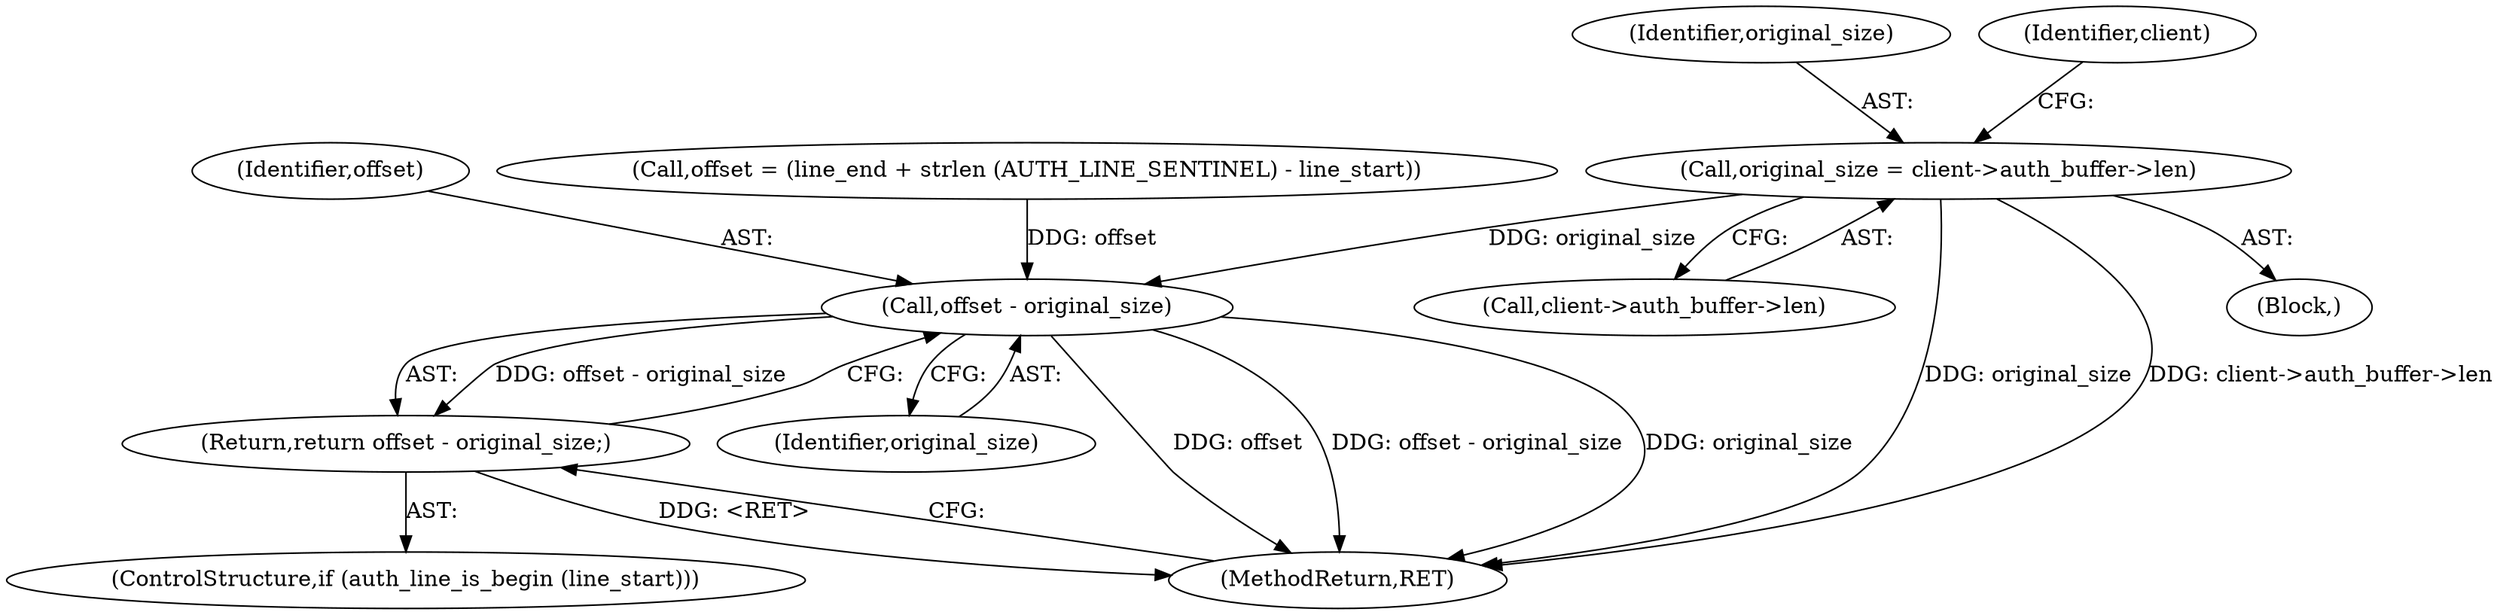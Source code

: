 digraph "0_flatpak_52346bf187b5a7f1c0fe9075b328b7ad6abe78f6@pointer" {
"1000114" [label="(Call,original_size = client->auth_buffer->len)"];
"1000189" [label="(Call,offset - original_size)"];
"1000188" [label="(Return,return offset - original_size;)"];
"1000116" [label="(Call,client->auth_buffer->len)"];
"1000190" [label="(Identifier,offset)"];
"1000166" [label="(Call,offset = (line_end + strlen (AUTH_LINE_SENTINEL) - line_start))"];
"1000115" [label="(Identifier,original_size)"];
"1000189" [label="(Call,offset - original_size)"];
"1000114" [label="(Call,original_size = client->auth_buffer->len)"];
"1000188" [label="(Return,return offset - original_size;)"];
"1000191" [label="(Identifier,original_size)"];
"1000185" [label="(ControlStructure,if (auth_line_is_begin (line_start)))"];
"1000214" [label="(MethodReturn,RET)"];
"1000108" [label="(Block,)"];
"1000123" [label="(Identifier,client)"];
"1000114" -> "1000108"  [label="AST: "];
"1000114" -> "1000116"  [label="CFG: "];
"1000115" -> "1000114"  [label="AST: "];
"1000116" -> "1000114"  [label="AST: "];
"1000123" -> "1000114"  [label="CFG: "];
"1000114" -> "1000214"  [label="DDG: original_size"];
"1000114" -> "1000214"  [label="DDG: client->auth_buffer->len"];
"1000114" -> "1000189"  [label="DDG: original_size"];
"1000189" -> "1000188"  [label="AST: "];
"1000189" -> "1000191"  [label="CFG: "];
"1000190" -> "1000189"  [label="AST: "];
"1000191" -> "1000189"  [label="AST: "];
"1000188" -> "1000189"  [label="CFG: "];
"1000189" -> "1000214"  [label="DDG: offset"];
"1000189" -> "1000214"  [label="DDG: offset - original_size"];
"1000189" -> "1000214"  [label="DDG: original_size"];
"1000189" -> "1000188"  [label="DDG: offset - original_size"];
"1000166" -> "1000189"  [label="DDG: offset"];
"1000188" -> "1000185"  [label="AST: "];
"1000214" -> "1000188"  [label="CFG: "];
"1000188" -> "1000214"  [label="DDG: <RET>"];
}
